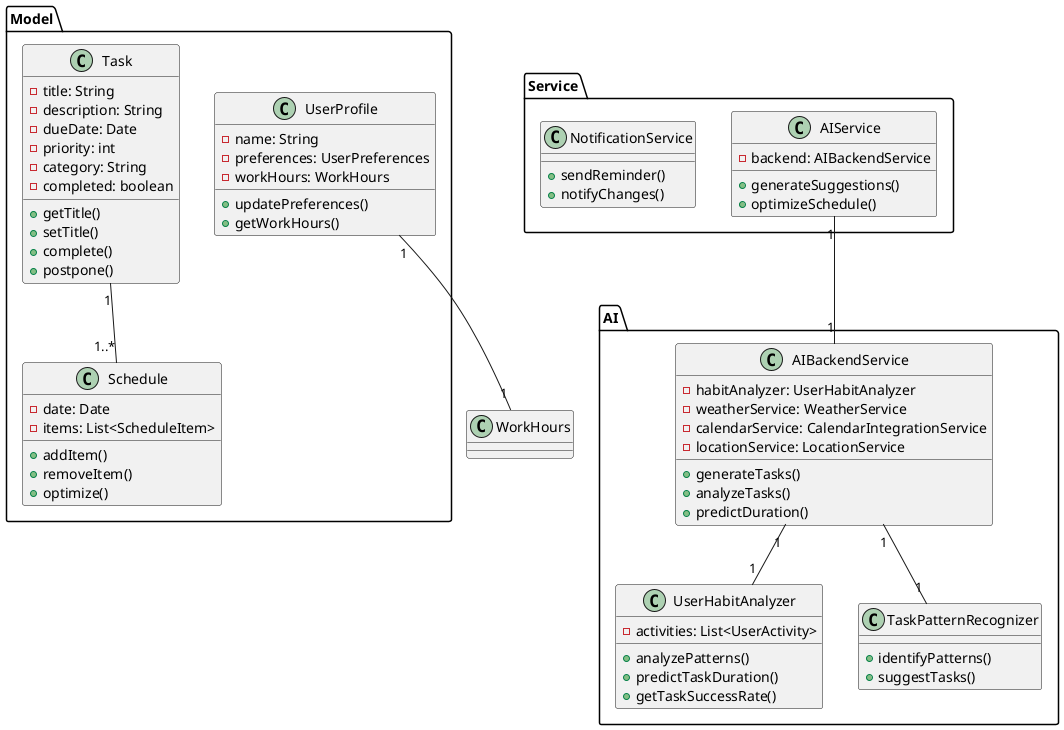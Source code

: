 @startuml
package "Model" {
  class Task {
    -title: String
    -description: String
    -dueDate: Date
    -priority: int
    -category: String
    -completed: boolean
    +getTitle()
    +setTitle()
    +complete()
    +postpone()
  }
  
  class UserProfile {
    -name: String
    -preferences: UserPreferences
    -workHours: WorkHours
    +updatePreferences()
    +getWorkHours()
  }
  
  class Schedule {
    -date: Date
    -items: List<ScheduleItem>
    +addItem()
    +removeItem()
    +optimize()
  }
}

package "AI" {
  class AIBackendService {
    -habitAnalyzer: UserHabitAnalyzer
    -weatherService: WeatherService
    -calendarService: CalendarIntegrationService
    -locationService: LocationService
    +generateTasks()
    +analyzeTasks()
    +predictDuration()
  }
  
  class UserHabitAnalyzer {
    -activities: List<UserActivity>
    +analyzePatterns()
    +predictTaskDuration()
    +getTaskSuccessRate()
  }
  
  class TaskPatternRecognizer {
    +identifyPatterns()
    +suggestTasks()
  }
}

package "Service" {
  class AIService {
    -backend: AIBackendService
    +generateSuggestions()
    +optimizeSchedule()
  }
  
  class NotificationService {
    +sendReminder()
    +notifyChanges()
  }
}

Task "1" -- "1..*" Schedule
UserProfile "1" -- "1" WorkHours
AIBackendService "1" -- "1" UserHabitAnalyzer
AIBackendService "1" -- "1" TaskPatternRecognizer
AIService "1" -- "1" AIBackendService
@enduml
